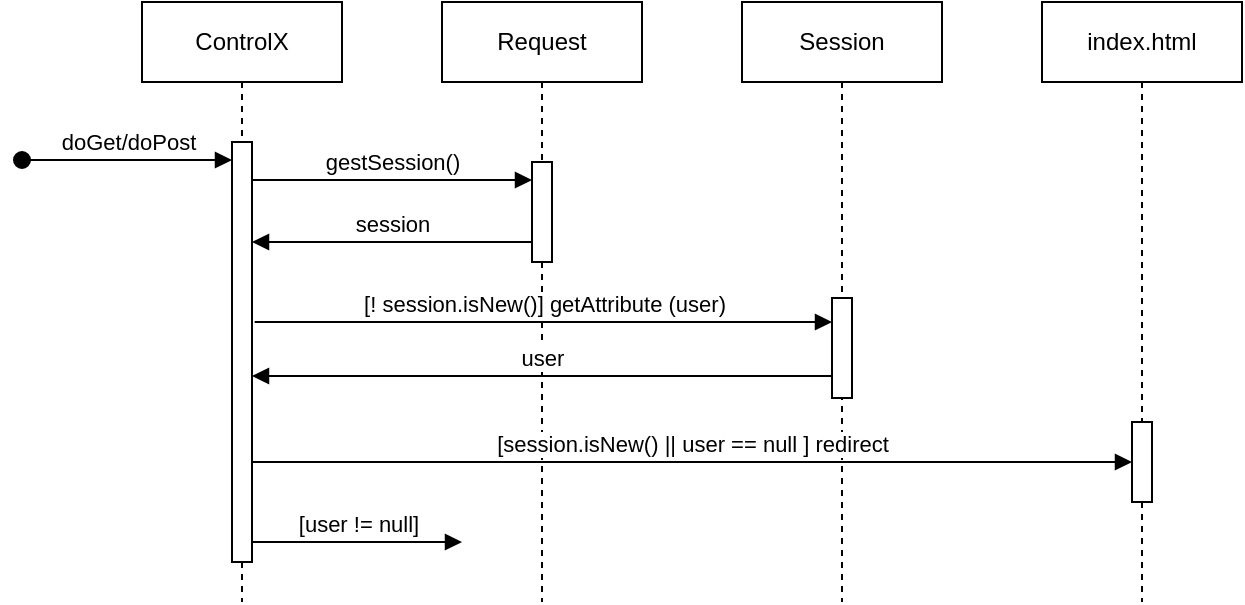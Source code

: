 <mxfile version="24.2.2" type="device">
  <diagram name="Page-1" id="2YBvvXClWsGukQMizWep">
    <mxGraphModel dx="1224" dy="666" grid="1" gridSize="10" guides="1" tooltips="1" connect="1" arrows="1" fold="1" page="1" pageScale="1" pageWidth="850" pageHeight="1100" math="0" shadow="0">
      <root>
        <mxCell id="0" />
        <mxCell id="1" parent="0" />
        <mxCell id="M7IrnLdhp3beGpHs-GoG-21" value="ControlX" style="shape=umlLifeline;perimeter=lifelinePerimeter;whiteSpace=wrap;html=1;container=0;dropTarget=0;collapsible=0;recursiveResize=0;outlineConnect=0;portConstraint=eastwest;newEdgeStyle={&quot;edgeStyle&quot;:&quot;elbowEdgeStyle&quot;,&quot;elbow&quot;:&quot;vertical&quot;,&quot;curved&quot;:0,&quot;rounded&quot;:0};" parent="1" vertex="1">
          <mxGeometry x="180" y="120" width="100" height="300" as="geometry" />
        </mxCell>
        <mxCell id="M7IrnLdhp3beGpHs-GoG-22" value="" style="html=1;points=[];perimeter=orthogonalPerimeter;outlineConnect=0;targetShapes=umlLifeline;portConstraint=eastwest;newEdgeStyle={&quot;edgeStyle&quot;:&quot;elbowEdgeStyle&quot;,&quot;elbow&quot;:&quot;vertical&quot;,&quot;curved&quot;:0,&quot;rounded&quot;:0};" parent="M7IrnLdhp3beGpHs-GoG-21" vertex="1">
          <mxGeometry x="45" y="70" width="10" height="210" as="geometry" />
        </mxCell>
        <mxCell id="M7IrnLdhp3beGpHs-GoG-23" value="doGet/doPost" style="html=1;verticalAlign=bottom;startArrow=oval;endArrow=block;startSize=8;edgeStyle=elbowEdgeStyle;elbow=horizontal;curved=0;rounded=0;" parent="M7IrnLdhp3beGpHs-GoG-21" edge="1">
          <mxGeometry relative="1" as="geometry">
            <mxPoint x="-60" y="79" as="sourcePoint" />
            <mxPoint x="45" y="79" as="targetPoint" />
          </mxGeometry>
        </mxCell>
        <mxCell id="M7IrnLdhp3beGpHs-GoG-24" value="Request" style="shape=umlLifeline;perimeter=lifelinePerimeter;whiteSpace=wrap;html=1;container=0;dropTarget=0;collapsible=0;recursiveResize=0;outlineConnect=0;portConstraint=eastwest;newEdgeStyle={&quot;edgeStyle&quot;:&quot;elbowEdgeStyle&quot;,&quot;elbow&quot;:&quot;vertical&quot;,&quot;curved&quot;:0,&quot;rounded&quot;:0};" parent="1" vertex="1">
          <mxGeometry x="330" y="120" width="100" height="300" as="geometry" />
        </mxCell>
        <mxCell id="M7IrnLdhp3beGpHs-GoG-25" value="" style="html=1;points=[];perimeter=orthogonalPerimeter;outlineConnect=0;targetShapes=umlLifeline;portConstraint=eastwest;newEdgeStyle={&quot;edgeStyle&quot;:&quot;elbowEdgeStyle&quot;,&quot;elbow&quot;:&quot;vertical&quot;,&quot;curved&quot;:0,&quot;rounded&quot;:0};" parent="M7IrnLdhp3beGpHs-GoG-24" vertex="1">
          <mxGeometry x="45" y="80" width="10" height="50" as="geometry" />
        </mxCell>
        <mxCell id="M7IrnLdhp3beGpHs-GoG-26" value="gestSession()" style="html=1;verticalAlign=bottom;endArrow=block;edgeStyle=elbowEdgeStyle;elbow=horizontal;curved=0;rounded=0;" parent="1" target="M7IrnLdhp3beGpHs-GoG-25" edge="1">
          <mxGeometry relative="1" as="geometry">
            <mxPoint x="235" y="209.0" as="sourcePoint" />
            <Array as="points">
              <mxPoint x="320" y="209" />
            </Array>
            <mxPoint x="370" y="210" as="targetPoint" />
          </mxGeometry>
        </mxCell>
        <mxCell id="M7IrnLdhp3beGpHs-GoG-27" value="session" style="html=1;verticalAlign=bottom;endArrow=block;edgeStyle=elbowEdgeStyle;elbow=vertical;curved=0;rounded=0;" parent="1" source="M7IrnLdhp3beGpHs-GoG-25" edge="1">
          <mxGeometry relative="1" as="geometry">
            <mxPoint x="370" y="240" as="sourcePoint" />
            <Array as="points">
              <mxPoint x="330" y="240" />
            </Array>
            <mxPoint x="235" y="240" as="targetPoint" />
          </mxGeometry>
        </mxCell>
        <mxCell id="M7IrnLdhp3beGpHs-GoG-32" value="Session" style="shape=umlLifeline;perimeter=lifelinePerimeter;whiteSpace=wrap;html=1;container=0;dropTarget=0;collapsible=0;recursiveResize=0;outlineConnect=0;portConstraint=eastwest;newEdgeStyle={&quot;edgeStyle&quot;:&quot;elbowEdgeStyle&quot;,&quot;elbow&quot;:&quot;vertical&quot;,&quot;curved&quot;:0,&quot;rounded&quot;:0};" parent="1" vertex="1">
          <mxGeometry x="480" y="120" width="100" height="300" as="geometry" />
        </mxCell>
        <mxCell id="M7IrnLdhp3beGpHs-GoG-33" value="" style="html=1;points=[];perimeter=orthogonalPerimeter;outlineConnect=0;targetShapes=umlLifeline;portConstraint=eastwest;newEdgeStyle={&quot;edgeStyle&quot;:&quot;elbowEdgeStyle&quot;,&quot;elbow&quot;:&quot;vertical&quot;,&quot;curved&quot;:0,&quot;rounded&quot;:0};" parent="M7IrnLdhp3beGpHs-GoG-32" vertex="1">
          <mxGeometry x="45" y="148" width="10" height="50" as="geometry" />
        </mxCell>
        <mxCell id="M7IrnLdhp3beGpHs-GoG-42" value="[! session.isNew()] getAttribute (user)" style="html=1;verticalAlign=bottom;endArrow=block;edgeStyle=elbowEdgeStyle;elbow=horizontal;curved=0;rounded=0;exitX=1.133;exitY=0.381;exitDx=0;exitDy=0;exitPerimeter=0;" parent="1" edge="1">
          <mxGeometry relative="1" as="geometry">
            <mxPoint x="236.33" y="280.01" as="sourcePoint" />
            <Array as="points">
              <mxPoint x="305" y="350.71" />
            </Array>
            <mxPoint x="525" y="280" as="targetPoint" />
          </mxGeometry>
        </mxCell>
        <mxCell id="M7IrnLdhp3beGpHs-GoG-43" value="user" style="html=1;verticalAlign=bottom;endArrow=block;edgeStyle=elbowEdgeStyle;elbow=vertical;curved=0;rounded=0;" parent="1" edge="1">
          <mxGeometry relative="1" as="geometry">
            <mxPoint x="525" y="307" as="sourcePoint" />
            <Array as="points">
              <mxPoint x="475" y="307" />
            </Array>
            <mxPoint x="235" y="307" as="targetPoint" />
          </mxGeometry>
        </mxCell>
        <mxCell id="M7IrnLdhp3beGpHs-GoG-44" value="index.html" style="shape=umlLifeline;perimeter=lifelinePerimeter;whiteSpace=wrap;html=1;container=0;dropTarget=0;collapsible=0;recursiveResize=0;outlineConnect=0;portConstraint=eastwest;newEdgeStyle={&quot;edgeStyle&quot;:&quot;elbowEdgeStyle&quot;,&quot;elbow&quot;:&quot;vertical&quot;,&quot;curved&quot;:0,&quot;rounded&quot;:0};" parent="1" vertex="1">
          <mxGeometry x="630" y="120" width="100" height="300" as="geometry" />
        </mxCell>
        <mxCell id="M7IrnLdhp3beGpHs-GoG-45" value="" style="html=1;points=[];perimeter=orthogonalPerimeter;outlineConnect=0;targetShapes=umlLifeline;portConstraint=eastwest;newEdgeStyle={&quot;edgeStyle&quot;:&quot;elbowEdgeStyle&quot;,&quot;elbow&quot;:&quot;vertical&quot;,&quot;curved&quot;:0,&quot;rounded&quot;:0};" parent="M7IrnLdhp3beGpHs-GoG-44" vertex="1">
          <mxGeometry x="45" y="210" width="10" height="40" as="geometry" />
        </mxCell>
        <mxCell id="M7IrnLdhp3beGpHs-GoG-46" value="[session.isNew() || user == null ] redirect" style="html=1;verticalAlign=bottom;endArrow=block;edgeStyle=elbowEdgeStyle;elbow=horizontal;curved=0;rounded=0;" parent="1" source="M7IrnLdhp3beGpHs-GoG-22" target="M7IrnLdhp3beGpHs-GoG-45" edge="1">
          <mxGeometry relative="1" as="geometry">
            <mxPoint x="240" y="350" as="sourcePoint" />
            <Array as="points">
              <mxPoint x="290" y="350" />
            </Array>
            <mxPoint x="670" y="350" as="targetPoint" />
          </mxGeometry>
        </mxCell>
        <mxCell id="M7IrnLdhp3beGpHs-GoG-47" value="[user != null]" style="html=1;verticalAlign=bottom;endArrow=block;edgeStyle=elbowEdgeStyle;elbow=horizontal;curved=0;rounded=0;" parent="1" source="M7IrnLdhp3beGpHs-GoG-22" edge="1">
          <mxGeometry relative="1" as="geometry">
            <mxPoint x="240" y="390" as="sourcePoint" />
            <Array as="points">
              <mxPoint x="295" y="390" />
            </Array>
            <mxPoint x="340" y="390" as="targetPoint" />
          </mxGeometry>
        </mxCell>
      </root>
    </mxGraphModel>
  </diagram>
</mxfile>
